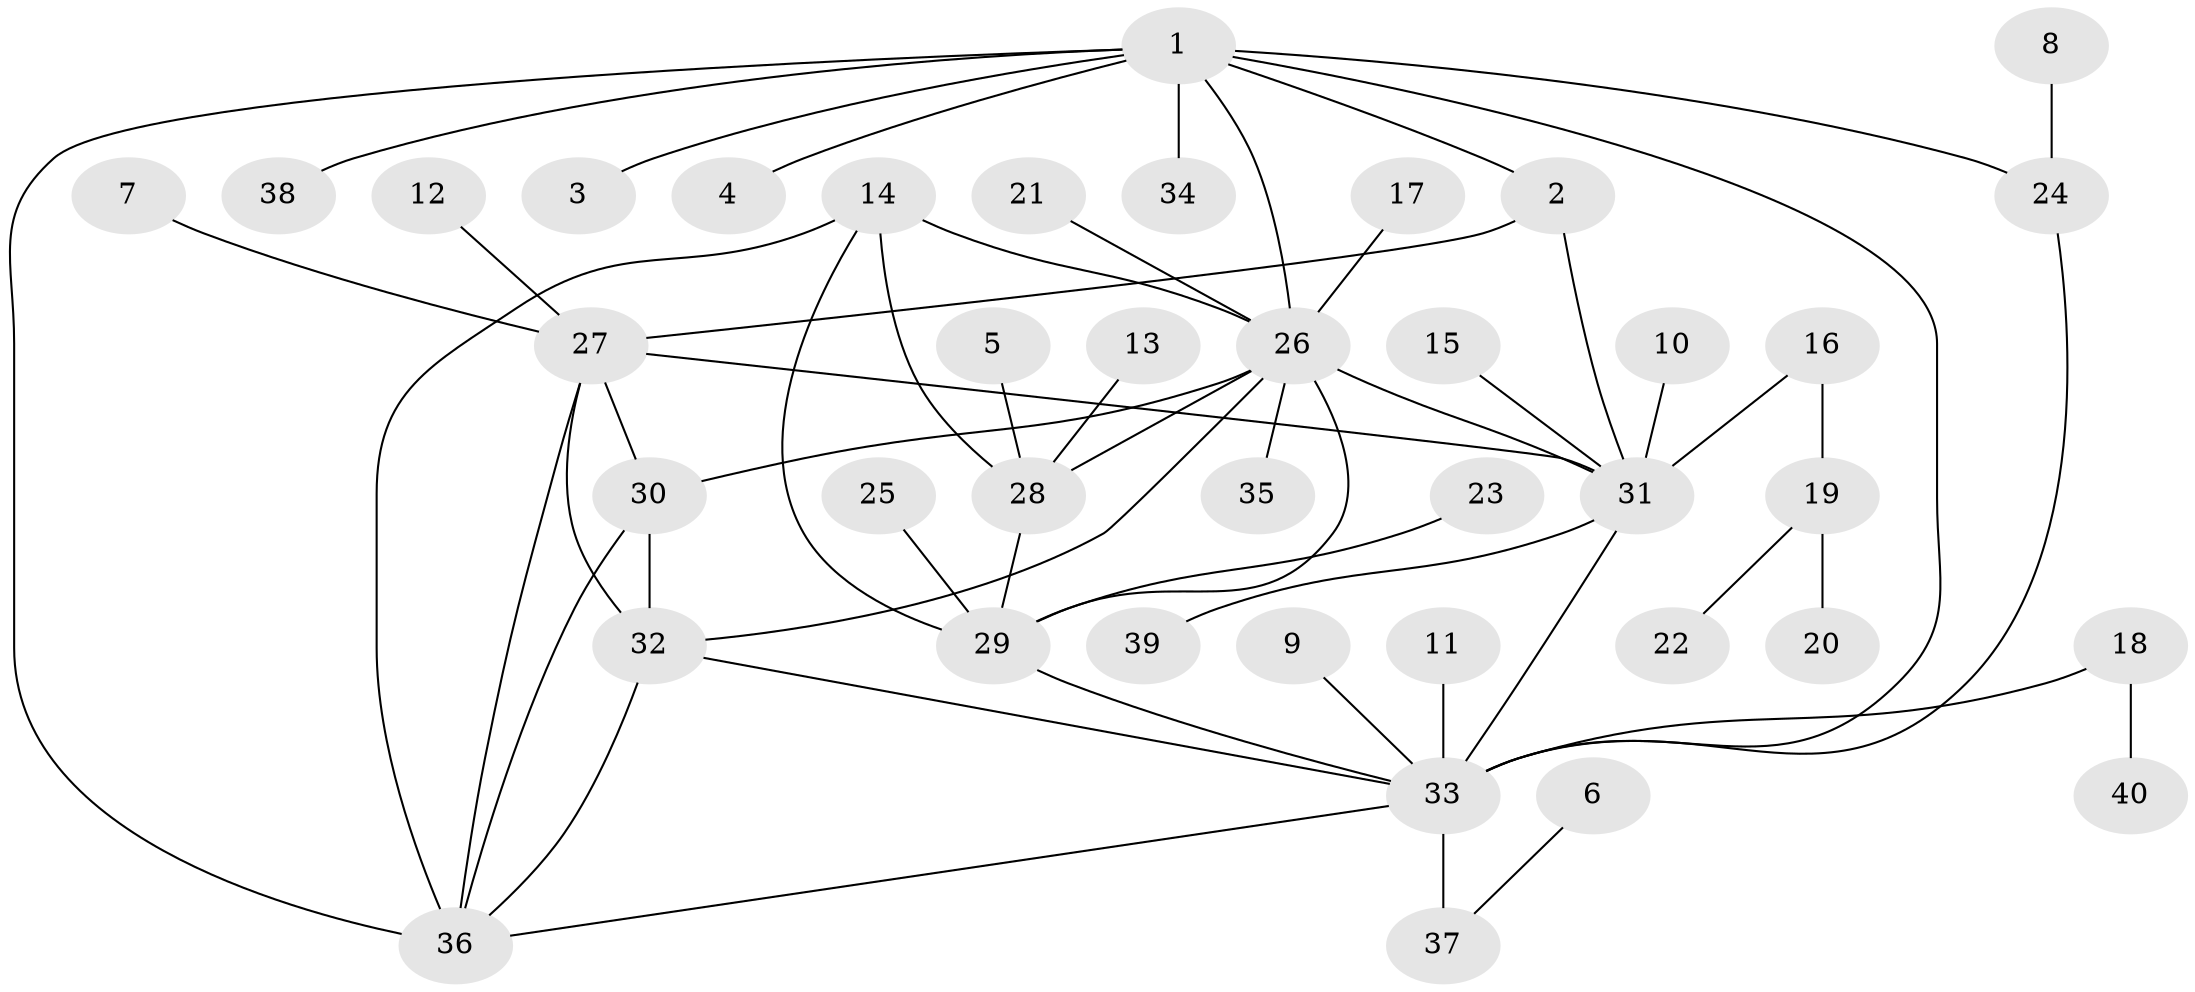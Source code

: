 // original degree distribution, {5: 0.0625, 7: 0.05, 4: 0.05, 8: 0.025, 6: 0.025, 11: 0.0125, 3: 0.05, 12: 0.0125, 10: 0.0125, 2: 0.175, 1: 0.525}
// Generated by graph-tools (version 1.1) at 2025/26/03/09/25 03:26:36]
// undirected, 40 vertices, 56 edges
graph export_dot {
graph [start="1"]
  node [color=gray90,style=filled];
  1;
  2;
  3;
  4;
  5;
  6;
  7;
  8;
  9;
  10;
  11;
  12;
  13;
  14;
  15;
  16;
  17;
  18;
  19;
  20;
  21;
  22;
  23;
  24;
  25;
  26;
  27;
  28;
  29;
  30;
  31;
  32;
  33;
  34;
  35;
  36;
  37;
  38;
  39;
  40;
  1 -- 2 [weight=1.0];
  1 -- 3 [weight=1.0];
  1 -- 4 [weight=1.0];
  1 -- 24 [weight=1.0];
  1 -- 26 [weight=1.0];
  1 -- 33 [weight=1.0];
  1 -- 34 [weight=1.0];
  1 -- 36 [weight=1.0];
  1 -- 38 [weight=1.0];
  2 -- 27 [weight=2.0];
  2 -- 31 [weight=2.0];
  5 -- 28 [weight=1.0];
  6 -- 37 [weight=1.0];
  7 -- 27 [weight=1.0];
  8 -- 24 [weight=1.0];
  9 -- 33 [weight=1.0];
  10 -- 31 [weight=1.0];
  11 -- 33 [weight=1.0];
  12 -- 27 [weight=1.0];
  13 -- 28 [weight=1.0];
  14 -- 26 [weight=1.0];
  14 -- 28 [weight=1.0];
  14 -- 29 [weight=1.0];
  14 -- 36 [weight=2.0];
  15 -- 31 [weight=1.0];
  16 -- 19 [weight=1.0];
  16 -- 31 [weight=1.0];
  17 -- 26 [weight=1.0];
  18 -- 33 [weight=1.0];
  18 -- 40 [weight=1.0];
  19 -- 20 [weight=1.0];
  19 -- 22 [weight=1.0];
  21 -- 26 [weight=1.0];
  23 -- 29 [weight=1.0];
  24 -- 33 [weight=1.0];
  25 -- 29 [weight=1.0];
  26 -- 28 [weight=1.0];
  26 -- 29 [weight=1.0];
  26 -- 30 [weight=1.0];
  26 -- 31 [weight=2.0];
  26 -- 32 [weight=1.0];
  26 -- 35 [weight=1.0];
  27 -- 30 [weight=1.0];
  27 -- 31 [weight=1.0];
  27 -- 32 [weight=1.0];
  27 -- 36 [weight=1.0];
  28 -- 29 [weight=1.0];
  29 -- 33 [weight=1.0];
  30 -- 32 [weight=1.0];
  30 -- 36 [weight=1.0];
  31 -- 33 [weight=1.0];
  31 -- 39 [weight=1.0];
  32 -- 33 [weight=1.0];
  32 -- 36 [weight=1.0];
  33 -- 36 [weight=1.0];
  33 -- 37 [weight=3.0];
}
